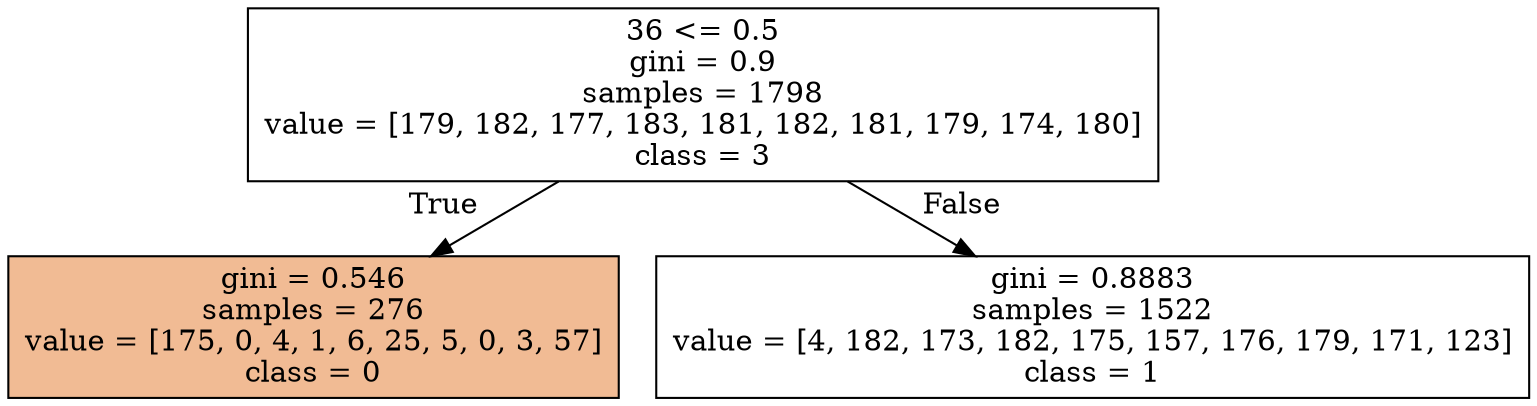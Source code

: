digraph Tree {
node [shape=box, style="filled", color="black"] ;
graph [ranksep=equally, splines=polyline] ;
0 [label="36 <= 0.5\ngini = 0.9\nsamples = 1798\nvalue = [179, 182, 177, 183, 181, 182, 181, 179, 174, 180]\nclass = 3", fillcolor="#39e55e00"] ;
1 [label="gini = 0.546\nsamples = 276\nvalue = [175, 0, 4, 1, 6, 25, 5, 0, 3, 57]\nclass = 0", fillcolor="#e5813989"] ;
0 -> 1 [labeldistance=2.5, labelangle=45, headlabel="True"] ;
2 [label="gini = 0.8883\nsamples = 1522\nvalue = [4, 182, 173, 182, 175, 157, 176, 179, 171, 123]\nclass = 1", fillcolor="#e2e53900"] ;
0 -> 2 [labeldistance=2.5, labelangle=-45, headlabel="False"] ;
{rank=same ; 0} ;
{rank=same ; 1; 2} ;
}